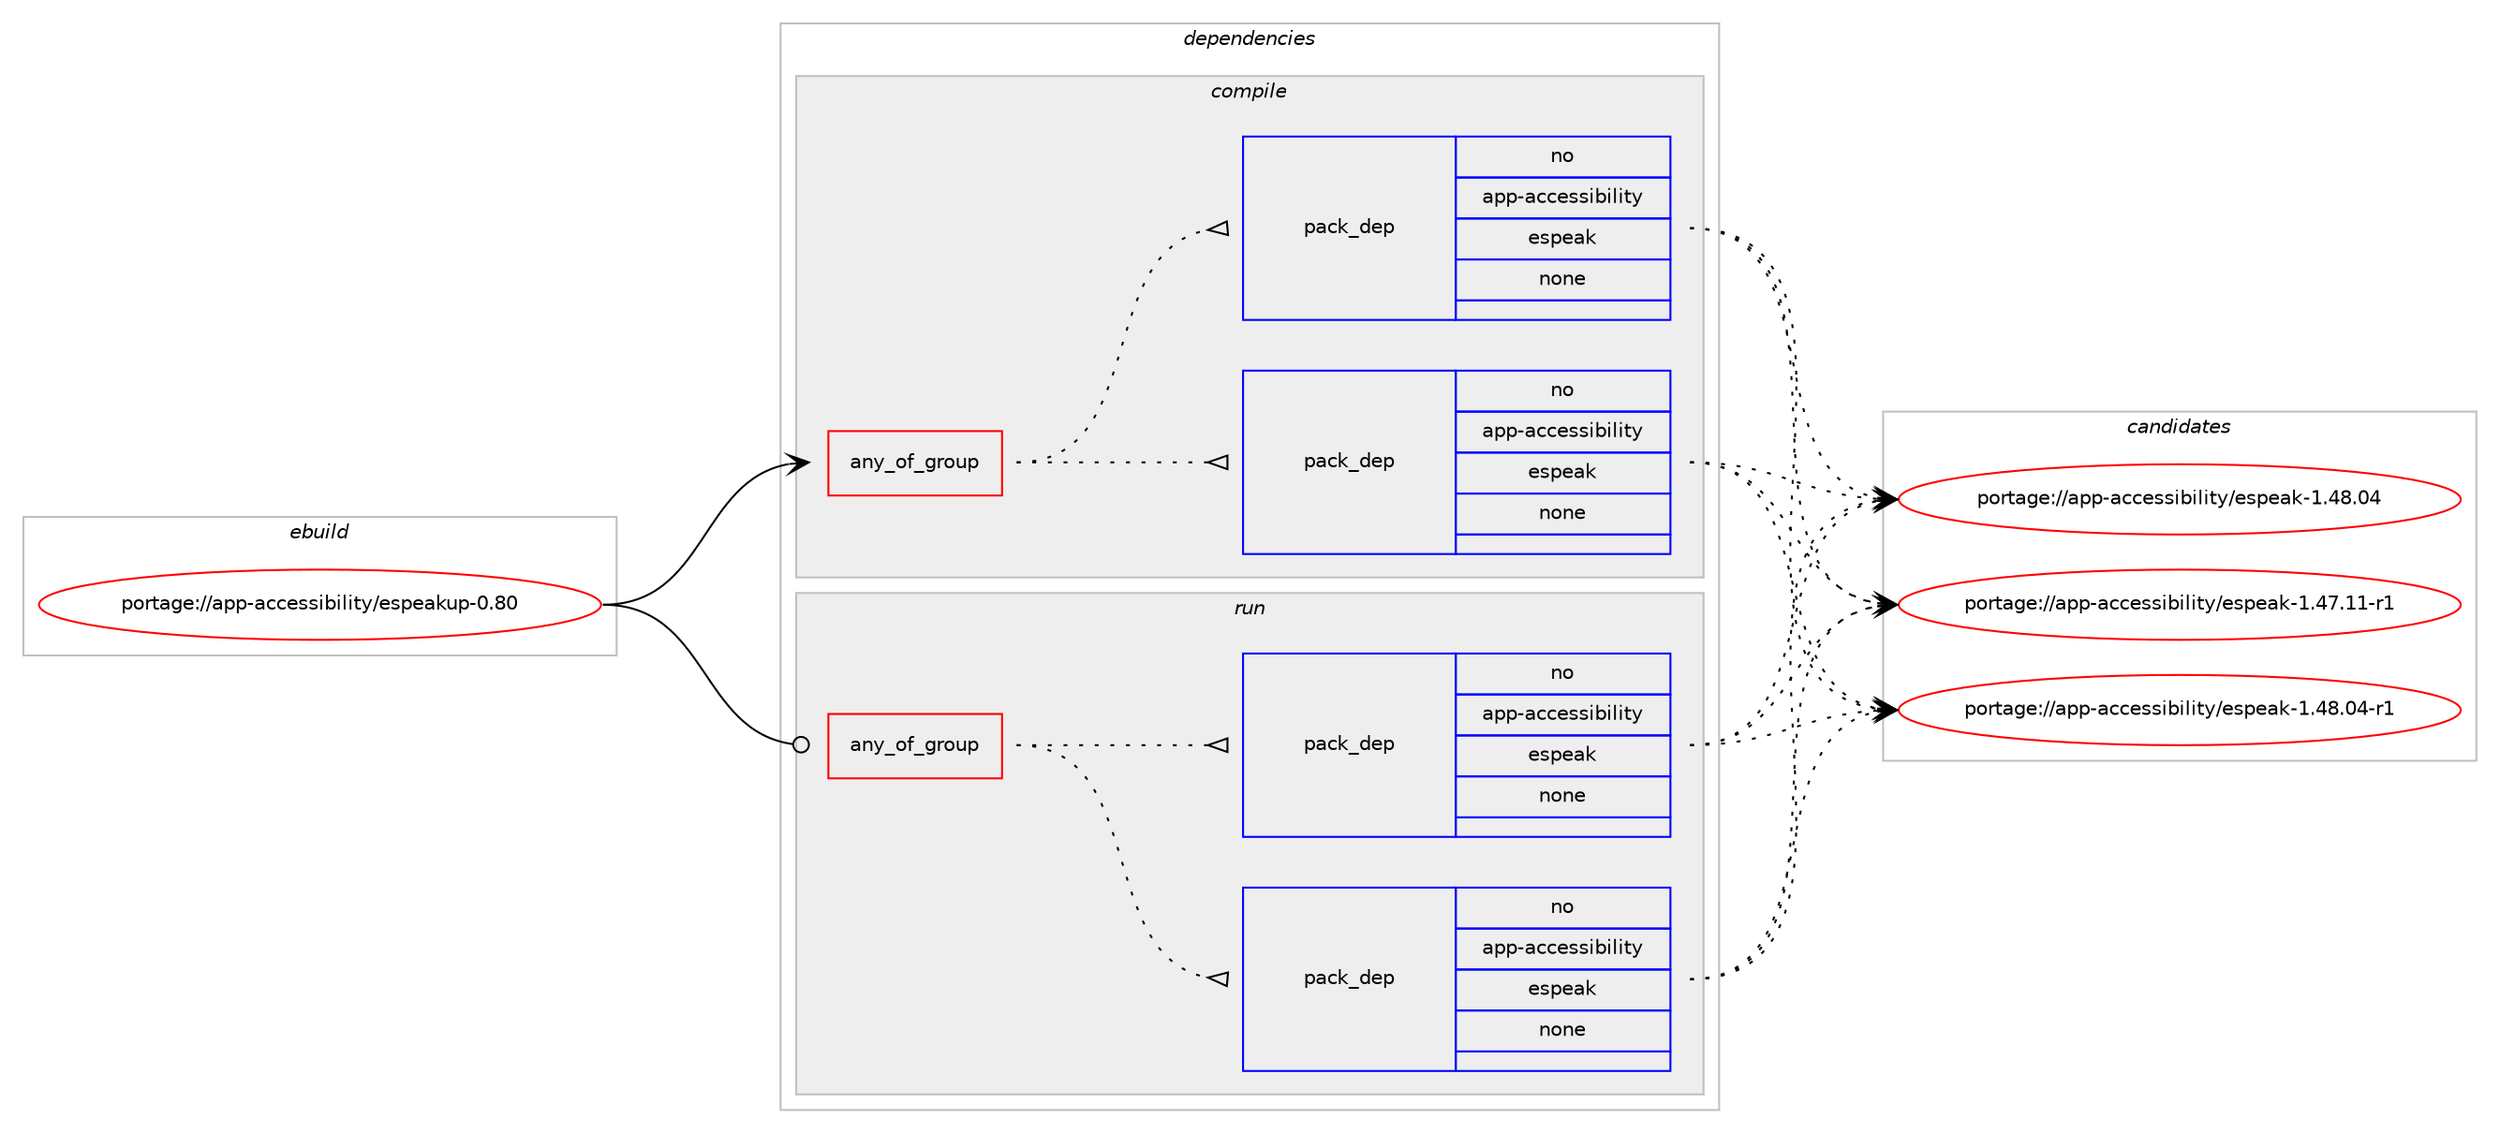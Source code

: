 digraph prolog {

# *************
# Graph options
# *************

newrank=true;
concentrate=true;
compound=true;
graph [rankdir=LR,fontname=Helvetica,fontsize=10,ranksep=1.5];#, ranksep=2.5, nodesep=0.2];
edge  [arrowhead=vee];
node  [fontname=Helvetica,fontsize=10];

# **********
# The ebuild
# **********

subgraph cluster_leftcol {
color=gray;
rank=same;
label=<<i>ebuild</i>>;
id [label="portage://app-accessibility/espeakup-0.80", color=red, width=4, href="../app-accessibility/espeakup-0.80.svg"];
}

# ****************
# The dependencies
# ****************

subgraph cluster_midcol {
color=gray;
label=<<i>dependencies</i>>;
subgraph cluster_compile {
fillcolor="#eeeeee";
style=filled;
label=<<i>compile</i>>;
subgraph any8499 {
dependency658875 [label=<<TABLE BORDER="0" CELLBORDER="1" CELLSPACING="0" CELLPADDING="4"><TR><TD CELLPADDING="10">any_of_group</TD></TR></TABLE>>, shape=none, color=red];subgraph pack494297 {
dependency658876 [label=<<TABLE BORDER="0" CELLBORDER="1" CELLSPACING="0" CELLPADDING="4" WIDTH="220"><TR><TD ROWSPAN="6" CELLPADDING="30">pack_dep</TD></TR><TR><TD WIDTH="110">no</TD></TR><TR><TD>app-accessibility</TD></TR><TR><TD>espeak</TD></TR><TR><TD>none</TD></TR><TR><TD></TD></TR></TABLE>>, shape=none, color=blue];
}
dependency658875:e -> dependency658876:w [weight=20,style="dotted",arrowhead="oinv"];
subgraph pack494298 {
dependency658877 [label=<<TABLE BORDER="0" CELLBORDER="1" CELLSPACING="0" CELLPADDING="4" WIDTH="220"><TR><TD ROWSPAN="6" CELLPADDING="30">pack_dep</TD></TR><TR><TD WIDTH="110">no</TD></TR><TR><TD>app-accessibility</TD></TR><TR><TD>espeak</TD></TR><TR><TD>none</TD></TR><TR><TD></TD></TR></TABLE>>, shape=none, color=blue];
}
dependency658875:e -> dependency658877:w [weight=20,style="dotted",arrowhead="oinv"];
}
id:e -> dependency658875:w [weight=20,style="solid",arrowhead="vee"];
}
subgraph cluster_compileandrun {
fillcolor="#eeeeee";
style=filled;
label=<<i>compile and run</i>>;
}
subgraph cluster_run {
fillcolor="#eeeeee";
style=filled;
label=<<i>run</i>>;
subgraph any8500 {
dependency658878 [label=<<TABLE BORDER="0" CELLBORDER="1" CELLSPACING="0" CELLPADDING="4"><TR><TD CELLPADDING="10">any_of_group</TD></TR></TABLE>>, shape=none, color=red];subgraph pack494299 {
dependency658879 [label=<<TABLE BORDER="0" CELLBORDER="1" CELLSPACING="0" CELLPADDING="4" WIDTH="220"><TR><TD ROWSPAN="6" CELLPADDING="30">pack_dep</TD></TR><TR><TD WIDTH="110">no</TD></TR><TR><TD>app-accessibility</TD></TR><TR><TD>espeak</TD></TR><TR><TD>none</TD></TR><TR><TD></TD></TR></TABLE>>, shape=none, color=blue];
}
dependency658878:e -> dependency658879:w [weight=20,style="dotted",arrowhead="oinv"];
subgraph pack494300 {
dependency658880 [label=<<TABLE BORDER="0" CELLBORDER="1" CELLSPACING="0" CELLPADDING="4" WIDTH="220"><TR><TD ROWSPAN="6" CELLPADDING="30">pack_dep</TD></TR><TR><TD WIDTH="110">no</TD></TR><TR><TD>app-accessibility</TD></TR><TR><TD>espeak</TD></TR><TR><TD>none</TD></TR><TR><TD></TD></TR></TABLE>>, shape=none, color=blue];
}
dependency658878:e -> dependency658880:w [weight=20,style="dotted",arrowhead="oinv"];
}
id:e -> dependency658878:w [weight=20,style="solid",arrowhead="odot"];
}
}

# **************
# The candidates
# **************

subgraph cluster_choices {
rank=same;
color=gray;
label=<<i>candidates</i>>;

subgraph choice494297 {
color=black;
nodesep=1;
choice971121124597999910111511510598105108105116121471011151121019710745494652564648524511449 [label="portage://app-accessibility/espeak-1.48.04-r1", color=red, width=4,href="../app-accessibility/espeak-1.48.04-r1.svg"];
choice97112112459799991011151151059810510810511612147101115112101971074549465256464852 [label="portage://app-accessibility/espeak-1.48.04", color=red, width=4,href="../app-accessibility/espeak-1.48.04.svg"];
choice971121124597999910111511510598105108105116121471011151121019710745494652554649494511449 [label="portage://app-accessibility/espeak-1.47.11-r1", color=red, width=4,href="../app-accessibility/espeak-1.47.11-r1.svg"];
dependency658876:e -> choice971121124597999910111511510598105108105116121471011151121019710745494652564648524511449:w [style=dotted,weight="100"];
dependency658876:e -> choice97112112459799991011151151059810510810511612147101115112101971074549465256464852:w [style=dotted,weight="100"];
dependency658876:e -> choice971121124597999910111511510598105108105116121471011151121019710745494652554649494511449:w [style=dotted,weight="100"];
}
subgraph choice494298 {
color=black;
nodesep=1;
choice971121124597999910111511510598105108105116121471011151121019710745494652564648524511449 [label="portage://app-accessibility/espeak-1.48.04-r1", color=red, width=4,href="../app-accessibility/espeak-1.48.04-r1.svg"];
choice97112112459799991011151151059810510810511612147101115112101971074549465256464852 [label="portage://app-accessibility/espeak-1.48.04", color=red, width=4,href="../app-accessibility/espeak-1.48.04.svg"];
choice971121124597999910111511510598105108105116121471011151121019710745494652554649494511449 [label="portage://app-accessibility/espeak-1.47.11-r1", color=red, width=4,href="../app-accessibility/espeak-1.47.11-r1.svg"];
dependency658877:e -> choice971121124597999910111511510598105108105116121471011151121019710745494652564648524511449:w [style=dotted,weight="100"];
dependency658877:e -> choice97112112459799991011151151059810510810511612147101115112101971074549465256464852:w [style=dotted,weight="100"];
dependency658877:e -> choice971121124597999910111511510598105108105116121471011151121019710745494652554649494511449:w [style=dotted,weight="100"];
}
subgraph choice494299 {
color=black;
nodesep=1;
choice971121124597999910111511510598105108105116121471011151121019710745494652564648524511449 [label="portage://app-accessibility/espeak-1.48.04-r1", color=red, width=4,href="../app-accessibility/espeak-1.48.04-r1.svg"];
choice97112112459799991011151151059810510810511612147101115112101971074549465256464852 [label="portage://app-accessibility/espeak-1.48.04", color=red, width=4,href="../app-accessibility/espeak-1.48.04.svg"];
choice971121124597999910111511510598105108105116121471011151121019710745494652554649494511449 [label="portage://app-accessibility/espeak-1.47.11-r1", color=red, width=4,href="../app-accessibility/espeak-1.47.11-r1.svg"];
dependency658879:e -> choice971121124597999910111511510598105108105116121471011151121019710745494652564648524511449:w [style=dotted,weight="100"];
dependency658879:e -> choice97112112459799991011151151059810510810511612147101115112101971074549465256464852:w [style=dotted,weight="100"];
dependency658879:e -> choice971121124597999910111511510598105108105116121471011151121019710745494652554649494511449:w [style=dotted,weight="100"];
}
subgraph choice494300 {
color=black;
nodesep=1;
choice971121124597999910111511510598105108105116121471011151121019710745494652564648524511449 [label="portage://app-accessibility/espeak-1.48.04-r1", color=red, width=4,href="../app-accessibility/espeak-1.48.04-r1.svg"];
choice97112112459799991011151151059810510810511612147101115112101971074549465256464852 [label="portage://app-accessibility/espeak-1.48.04", color=red, width=4,href="../app-accessibility/espeak-1.48.04.svg"];
choice971121124597999910111511510598105108105116121471011151121019710745494652554649494511449 [label="portage://app-accessibility/espeak-1.47.11-r1", color=red, width=4,href="../app-accessibility/espeak-1.47.11-r1.svg"];
dependency658880:e -> choice971121124597999910111511510598105108105116121471011151121019710745494652564648524511449:w [style=dotted,weight="100"];
dependency658880:e -> choice97112112459799991011151151059810510810511612147101115112101971074549465256464852:w [style=dotted,weight="100"];
dependency658880:e -> choice971121124597999910111511510598105108105116121471011151121019710745494652554649494511449:w [style=dotted,weight="100"];
}
}

}
